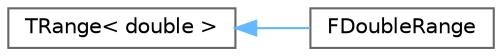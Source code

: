 digraph "Graphical Class Hierarchy"
{
 // INTERACTIVE_SVG=YES
 // LATEX_PDF_SIZE
  bgcolor="transparent";
  edge [fontname=Helvetica,fontsize=10,labelfontname=Helvetica,labelfontsize=10];
  node [fontname=Helvetica,fontsize=10,shape=box,height=0.2,width=0.4];
  rankdir="LR";
  Node0 [id="Node000000",label="TRange\< double \>",height=0.2,width=0.4,color="grey40", fillcolor="white", style="filled",URL="$d0/d01/classTRange.html",tooltip=" "];
  Node0 -> Node1 [id="edge8361_Node000000_Node000001",dir="back",color="steelblue1",style="solid",tooltip=" "];
  Node1 [id="Node000001",label="FDoubleRange",height=0.2,width=0.4,color="grey40", fillcolor="white", style="filled",URL="$d5/dc9/structFDoubleRange.html",tooltip=" "];
}
